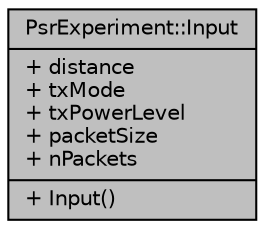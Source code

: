 digraph "PsrExperiment::Input"
{
  edge [fontname="Helvetica",fontsize="10",labelfontname="Helvetica",labelfontsize="10"];
  node [fontname="Helvetica",fontsize="10",shape=record];
  Node1 [label="{PsrExperiment::Input\n|+ distance\l+ txMode\l+ txPowerLevel\l+ packetSize\l+ nPackets\l|+ Input()\l}",height=0.2,width=0.4,color="black", fillcolor="grey75", style="filled", fontcolor="black"];
}
